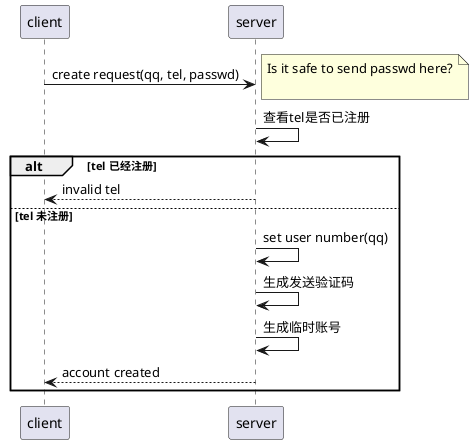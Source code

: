 @startuml

participant client
participant server

client -> server : create request(qq, tel, passwd)
note right: Is it safe to send passwd here?\n
server -> server : 查看tel是否已注册

alt tel 已经注册
server --> client : invalid tel
else tel 未注册
server -> server : set user number(qq)
server -> server : 生成发送验证码
server -> server : 生成临时账号
server --> client : account created
end

@enduml
